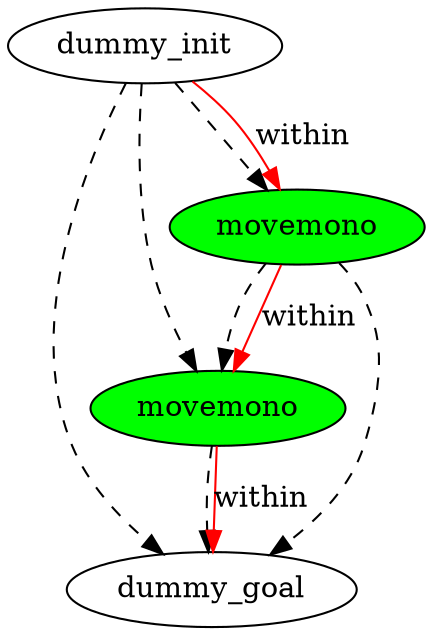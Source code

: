 digraph {
	"7c4bc4cf-294d-66a0-d571-098a6de4cd2d" [label=dummy_init fillcolor=white style=filled]
	"0d00c96f-1f99-4e9c-8ea2-5b2d1f6c1bef" [label=dummy_goal fillcolor=white style=filled]
	"34e02dfe-0176-1649-2792-10b5648f5a06" [label=movemono fillcolor=green style=filled]
	"977b95d6-55d2-215d-562e-4c330b596674" [label=movemono fillcolor=green style=filled]
	"7c4bc4cf-294d-66a0-d571-098a6de4cd2d" -> "0d00c96f-1f99-4e9c-8ea2-5b2d1f6c1bef" [color=black style=dashed]
	"7c4bc4cf-294d-66a0-d571-098a6de4cd2d" -> "34e02dfe-0176-1649-2792-10b5648f5a06" [color=black style=dashed]
	"34e02dfe-0176-1649-2792-10b5648f5a06" -> "0d00c96f-1f99-4e9c-8ea2-5b2d1f6c1bef" [color=black style=dashed]
	"7c4bc4cf-294d-66a0-d571-098a6de4cd2d" -> "977b95d6-55d2-215d-562e-4c330b596674" [color=black style=dashed]
	"977b95d6-55d2-215d-562e-4c330b596674" -> "0d00c96f-1f99-4e9c-8ea2-5b2d1f6c1bef" [color=black style=dashed]
	"977b95d6-55d2-215d-562e-4c330b596674" -> "34e02dfe-0176-1649-2792-10b5648f5a06" [color=black style=dashed]
	"34e02dfe-0176-1649-2792-10b5648f5a06" -> "0d00c96f-1f99-4e9c-8ea2-5b2d1f6c1bef" [label=within color=red]
	"7c4bc4cf-294d-66a0-d571-098a6de4cd2d" -> "977b95d6-55d2-215d-562e-4c330b596674" [label=within color=red]
	"977b95d6-55d2-215d-562e-4c330b596674" -> "34e02dfe-0176-1649-2792-10b5648f5a06" [label=within color=red]
}
